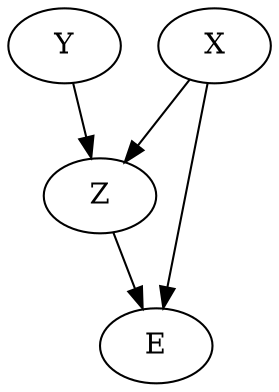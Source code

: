digraph {
	graph [bb="0,0,126,180",
		dpi=200,
		fontsize=18
	];
	node [label="\N"];
	0	[height=0.5,
		label=X,
		pos="99,162",
		width=0.75];
	2	[height=0.5,
		label=Z,
		pos="44,90",
		width=0.75];
	0 -> 2	[arrowhead=normal,
		arrowtail=none,
		dir=both,
		pos="e,55.911,106.16 87.066,145.81 79.786,136.55 70.337,124.52 62.146,114.09"];
	3	[height=0.5,
		label=E,
		pos="71,18",
		width=0.75];
	0 -> 3	[arrowhead=normal,
		arrowtail=none,
		dir=both,
		pos="e,74.389,36.189 95.623,143.87 90.829,119.56 82.007,74.819 76.327,46.013"];
	1	[height=0.5,
		label=Y,
		pos="27,162",
		width=0.75];
	1 -> 2	[arrowhead=normal,
		arrowtail=none,
		dir=both,
		pos="e,39.805,108.28 31.115,144.05 33.008,136.26 35.3,126.82 37.424,118.08"];
	2 -> 3	[arrowhead=normal,
		arrowtail=none,
		dir=both,
		pos="e,64.46,35.956 50.399,72.411 53.514,64.335 57.334,54.431 60.835,45.355"];
}
